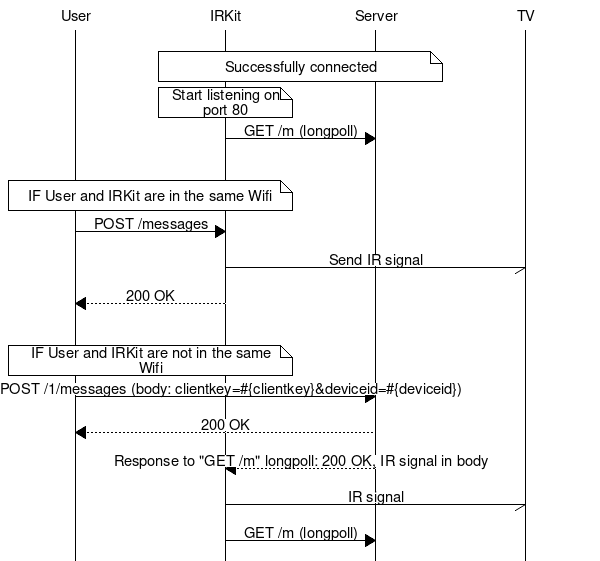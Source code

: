 msc {
    # entities
    User, IRKit, Server, TV;

    # space
    |||;

    IRKit note Server [label = "Successfully connected"];

    IRKit note IRKit  [label = "Start listening on port 80"];

    IRKit => Server   [label = "GET /m (longpoll)"];

    |||;

    User note IRKit   [label = "IF User and IRKit are in the same Wifi"];

    User => IRKit     [label = "POST /messages"];
    IRKit -> TV       [label = "Send IR signal"];
    User << IRKit     [label = "200 OK"];

    |||;

    User note IRKit   [label = "IF User and IRKit are not in the same Wifi"];

    User => Server    [label = "POST /1/messages (body: clientkey=#{clientkey}&deviceid=#{deviceid})"];
    User << Server    [label = "200 OK"];

    IRKit << Server   [label = "Response to \"GET /m\" longpoll: 200 OK, IR signal in body"];
    IRKit -> TV       [label = "IR signal"];
    IRKit => Server   [label = "GET /m (longpoll)"];
}

